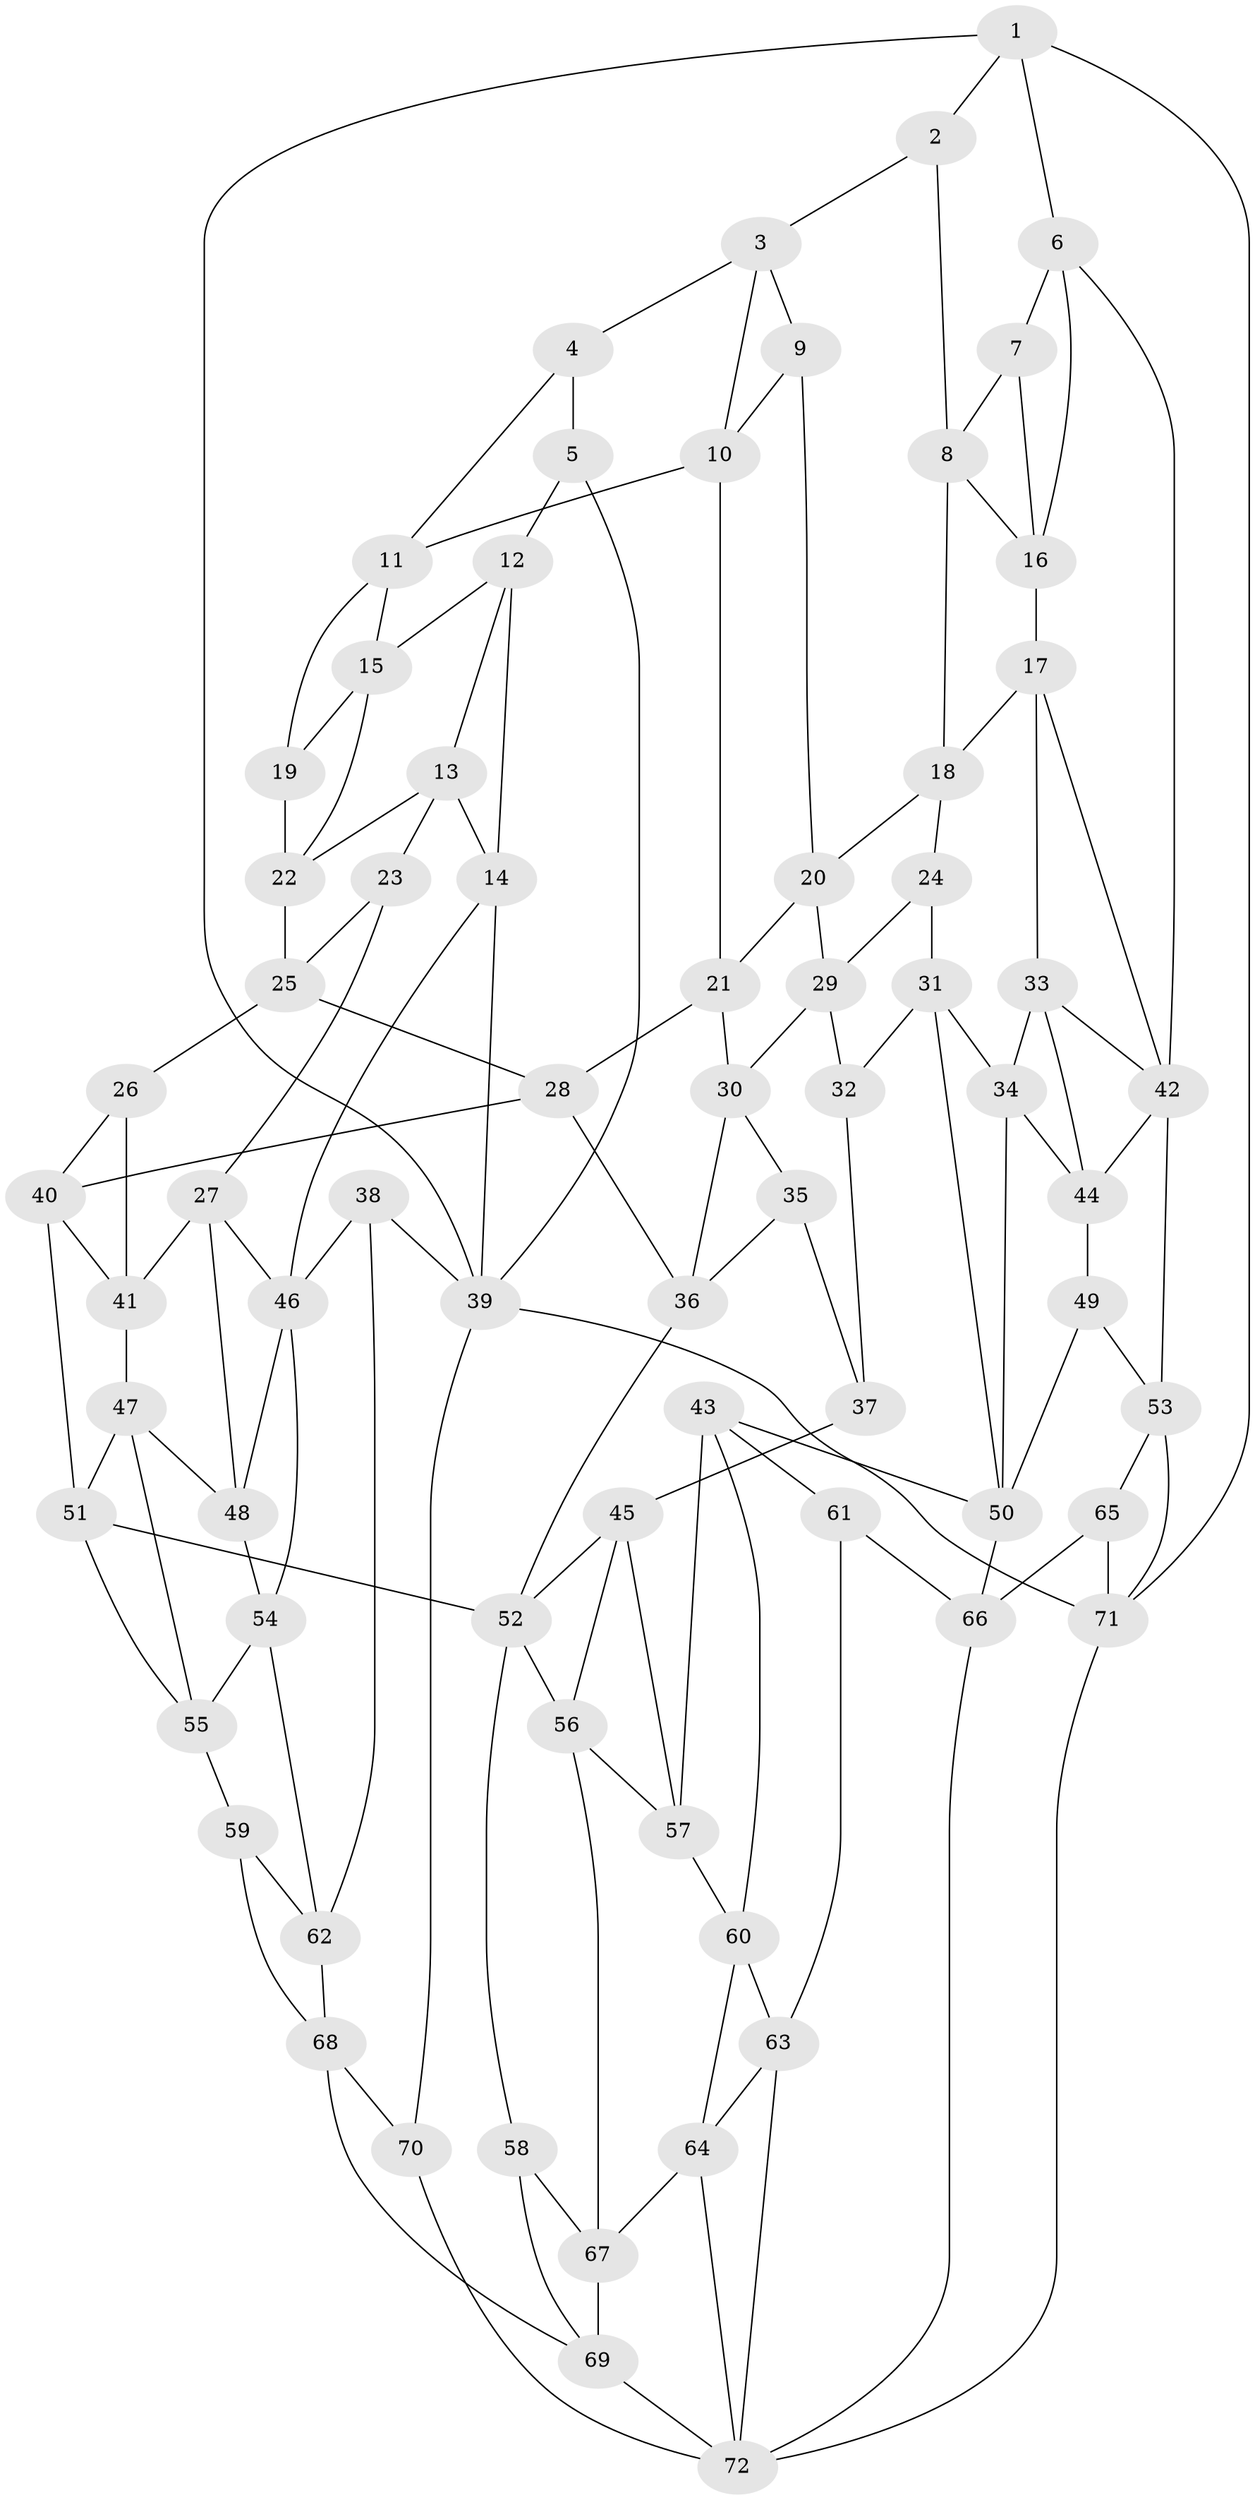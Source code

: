 // original degree distribution, {3: 0.013888888888888888, 5: 0.5555555555555556, 6: 0.20833333333333334, 4: 0.2222222222222222}
// Generated by graph-tools (version 1.1) at 2025/51/03/09/25 03:51:11]
// undirected, 72 vertices, 139 edges
graph export_dot {
graph [start="1"]
  node [color=gray90,style=filled];
  1;
  2;
  3;
  4;
  5;
  6;
  7;
  8;
  9;
  10;
  11;
  12;
  13;
  14;
  15;
  16;
  17;
  18;
  19;
  20;
  21;
  22;
  23;
  24;
  25;
  26;
  27;
  28;
  29;
  30;
  31;
  32;
  33;
  34;
  35;
  36;
  37;
  38;
  39;
  40;
  41;
  42;
  43;
  44;
  45;
  46;
  47;
  48;
  49;
  50;
  51;
  52;
  53;
  54;
  55;
  56;
  57;
  58;
  59;
  60;
  61;
  62;
  63;
  64;
  65;
  66;
  67;
  68;
  69;
  70;
  71;
  72;
  1 -- 2 [weight=1.0];
  1 -- 6 [weight=1.0];
  1 -- 39 [weight=1.0];
  1 -- 71 [weight=1.0];
  2 -- 3 [weight=1.0];
  2 -- 8 [weight=1.0];
  3 -- 4 [weight=1.0];
  3 -- 9 [weight=1.0];
  3 -- 10 [weight=1.0];
  4 -- 5 [weight=1.0];
  4 -- 11 [weight=1.0];
  5 -- 12 [weight=1.0];
  5 -- 39 [weight=1.0];
  6 -- 7 [weight=1.0];
  6 -- 16 [weight=1.0];
  6 -- 42 [weight=1.0];
  7 -- 8 [weight=1.0];
  7 -- 16 [weight=1.0];
  8 -- 16 [weight=1.0];
  8 -- 18 [weight=1.0];
  9 -- 10 [weight=1.0];
  9 -- 20 [weight=1.0];
  10 -- 11 [weight=1.0];
  10 -- 21 [weight=1.0];
  11 -- 15 [weight=1.0];
  11 -- 19 [weight=1.0];
  12 -- 13 [weight=1.0];
  12 -- 14 [weight=1.0];
  12 -- 15 [weight=1.0];
  13 -- 14 [weight=1.0];
  13 -- 22 [weight=1.0];
  13 -- 23 [weight=1.0];
  14 -- 39 [weight=1.0];
  14 -- 46 [weight=1.0];
  15 -- 19 [weight=1.0];
  15 -- 22 [weight=1.0];
  16 -- 17 [weight=1.0];
  17 -- 18 [weight=1.0];
  17 -- 33 [weight=1.0];
  17 -- 42 [weight=1.0];
  18 -- 20 [weight=1.0];
  18 -- 24 [weight=1.0];
  19 -- 22 [weight=1.0];
  20 -- 21 [weight=1.0];
  20 -- 29 [weight=1.0];
  21 -- 28 [weight=1.0];
  21 -- 30 [weight=1.0];
  22 -- 25 [weight=1.0];
  23 -- 25 [weight=1.0];
  23 -- 27 [weight=1.0];
  24 -- 29 [weight=1.0];
  24 -- 31 [weight=1.0];
  25 -- 26 [weight=1.0];
  25 -- 28 [weight=1.0];
  26 -- 40 [weight=1.0];
  26 -- 41 [weight=1.0];
  27 -- 41 [weight=1.0];
  27 -- 46 [weight=1.0];
  27 -- 48 [weight=1.0];
  28 -- 36 [weight=1.0];
  28 -- 40 [weight=1.0];
  29 -- 30 [weight=1.0];
  29 -- 32 [weight=1.0];
  30 -- 35 [weight=1.0];
  30 -- 36 [weight=1.0];
  31 -- 32 [weight=1.0];
  31 -- 34 [weight=1.0];
  31 -- 50 [weight=1.0];
  32 -- 37 [weight=1.0];
  33 -- 34 [weight=1.0];
  33 -- 42 [weight=1.0];
  33 -- 44 [weight=1.0];
  34 -- 44 [weight=1.0];
  34 -- 50 [weight=1.0];
  35 -- 36 [weight=1.0];
  35 -- 37 [weight=1.0];
  36 -- 52 [weight=1.0];
  37 -- 45 [weight=2.0];
  38 -- 39 [weight=1.0];
  38 -- 46 [weight=1.0];
  38 -- 62 [weight=1.0];
  39 -- 70 [weight=1.0];
  39 -- 71 [weight=1.0];
  40 -- 41 [weight=1.0];
  40 -- 51 [weight=1.0];
  41 -- 47 [weight=1.0];
  42 -- 44 [weight=1.0];
  42 -- 53 [weight=1.0];
  43 -- 50 [weight=1.0];
  43 -- 57 [weight=1.0];
  43 -- 60 [weight=1.0];
  43 -- 61 [weight=1.0];
  44 -- 49 [weight=1.0];
  45 -- 52 [weight=1.0];
  45 -- 56 [weight=1.0];
  45 -- 57 [weight=1.0];
  46 -- 48 [weight=1.0];
  46 -- 54 [weight=1.0];
  47 -- 48 [weight=2.0];
  47 -- 51 [weight=1.0];
  47 -- 55 [weight=1.0];
  48 -- 54 [weight=1.0];
  49 -- 50 [weight=1.0];
  49 -- 53 [weight=1.0];
  50 -- 66 [weight=1.0];
  51 -- 52 [weight=2.0];
  51 -- 55 [weight=1.0];
  52 -- 56 [weight=1.0];
  52 -- 58 [weight=1.0];
  53 -- 65 [weight=1.0];
  53 -- 71 [weight=1.0];
  54 -- 55 [weight=1.0];
  54 -- 62 [weight=1.0];
  55 -- 59 [weight=1.0];
  56 -- 57 [weight=1.0];
  56 -- 67 [weight=1.0];
  57 -- 60 [weight=1.0];
  58 -- 67 [weight=1.0];
  58 -- 69 [weight=1.0];
  59 -- 62 [weight=1.0];
  59 -- 68 [weight=1.0];
  60 -- 63 [weight=1.0];
  60 -- 64 [weight=1.0];
  61 -- 63 [weight=1.0];
  61 -- 66 [weight=1.0];
  62 -- 68 [weight=1.0];
  63 -- 64 [weight=1.0];
  63 -- 72 [weight=1.0];
  64 -- 67 [weight=1.0];
  64 -- 72 [weight=1.0];
  65 -- 66 [weight=1.0];
  65 -- 71 [weight=1.0];
  66 -- 72 [weight=1.0];
  67 -- 69 [weight=1.0];
  68 -- 69 [weight=1.0];
  68 -- 70 [weight=1.0];
  69 -- 72 [weight=1.0];
  70 -- 72 [weight=1.0];
  71 -- 72 [weight=1.0];
}

